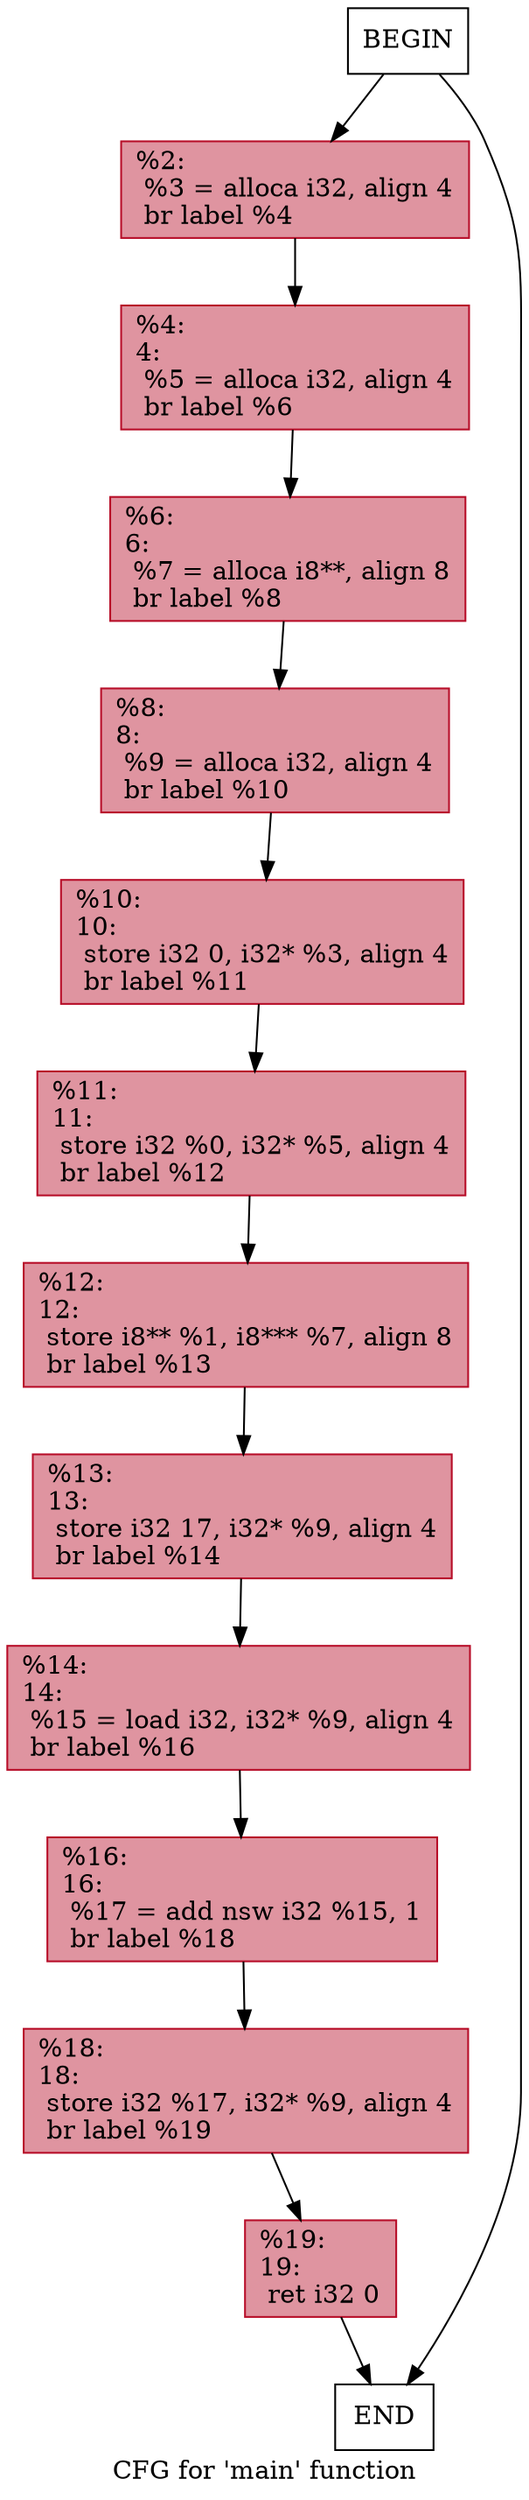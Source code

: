 digraph "CFG for 'main' function" {
	label="CFG for 'main' function";

	Nodebeginmain [shape=record, label="BEGIN"];
	Nodebeginmain -> Node0x19f3b30
	Node0x19f3b30 [shape=record,color="#b70d28ff", style=filled, fillcolor="#b70d2870",label="{%2:\l  %3 = alloca i32, align 4\l  br label %4\l}"];
	Node0x19f3b30 -> Node0x19f42a0;
	Node0x19f42a0 [shape=record,color="#b70d28ff", style=filled, fillcolor="#b70d2870",label="{%4:\l4:                                                \l  %5 = alloca i32, align 4\l  br label %6\l}"];
	Node0x19f42a0 -> Node0x19f4420;
	Node0x19f4420 [shape=record,color="#b70d28ff", style=filled, fillcolor="#b70d2870",label="{%6:\l6:                                                \l  %7 = alloca i8**, align 8\l  br label %8\l}"];
	Node0x19f4420 -> Node0x19f4550;
	Node0x19f4550 [shape=record,color="#b70d28ff", style=filled, fillcolor="#b70d2870",label="{%8:\l8:                                                \l  %9 = alloca i32, align 4\l  br label %10\l}"];
	Node0x19f4550 -> Node0x19f4360;
	Node0x19f4360 [shape=record,color="#b70d28ff", style=filled, fillcolor="#b70d2870",label="{%10:\l10:                                               \l  store i32 0, i32* %3, align 4\l  br label %11\l}"];
	Node0x19f4360 -> Node0x19f46f0;
	Node0x19f46f0 [shape=record,color="#b70d28ff", style=filled, fillcolor="#b70d2870",label="{%11:\l11:                                               \l  store i32 %0, i32* %5, align 4\l  br label %12\l}"];
	Node0x19f46f0 -> Node0x19f47b0;
	Node0x19f47b0 [shape=record,color="#b70d28ff", style=filled, fillcolor="#b70d2870",label="{%12:\l12:                                               \l  store i8** %1, i8*** %7, align 8\l  br label %13\l}"];
	Node0x19f47b0 -> Node0x19f4870;
	Node0x19f4870 [shape=record,color="#b70d28ff", style=filled, fillcolor="#b70d2870",label="{%13:\l13:                                               \l  store i32 17, i32* %9, align 4\l  br label %14\l}"];
	Node0x19f4870 -> Node0x19f4960;
	Node0x19f4960 [shape=record,color="#b70d28ff", style=filled, fillcolor="#b70d2870",label="{%14:\l14:                                               \l  %15 = load i32, i32* %9, align 4\l  br label %16\l}"];
	Node0x19f4960 -> Node0x19f4a90;
	Node0x19f4a90 [shape=record,color="#b70d28ff", style=filled, fillcolor="#b70d2870",label="{%16:\l16:                                               \l  %17 = add nsw i32 %15, 1\l  br label %18\l}"];
	Node0x19f4a90 -> Node0x19f4b50;
	Node0x19f4b50 [shape=record,color="#b70d28ff", style=filled, fillcolor="#b70d2870",label="{%18:\l18:                                               \l  store i32 %17, i32* %9, align 4\l  br label %19\l}"];
	Node0x19f4b50 -> Node0x19f4c10;
	Node0x19f4c10 [shape=record,color="#b70d28ff", style=filled, fillcolor="#b70d2870",label="{%19:\l19:                                               \l  ret i32 0\l}"];
	Node0x19f4c10 -> Nodeendmain;
	Nodeendmain [shape=record, label="END"];
	Nodebeginmain -> Nodeendmain;
}
